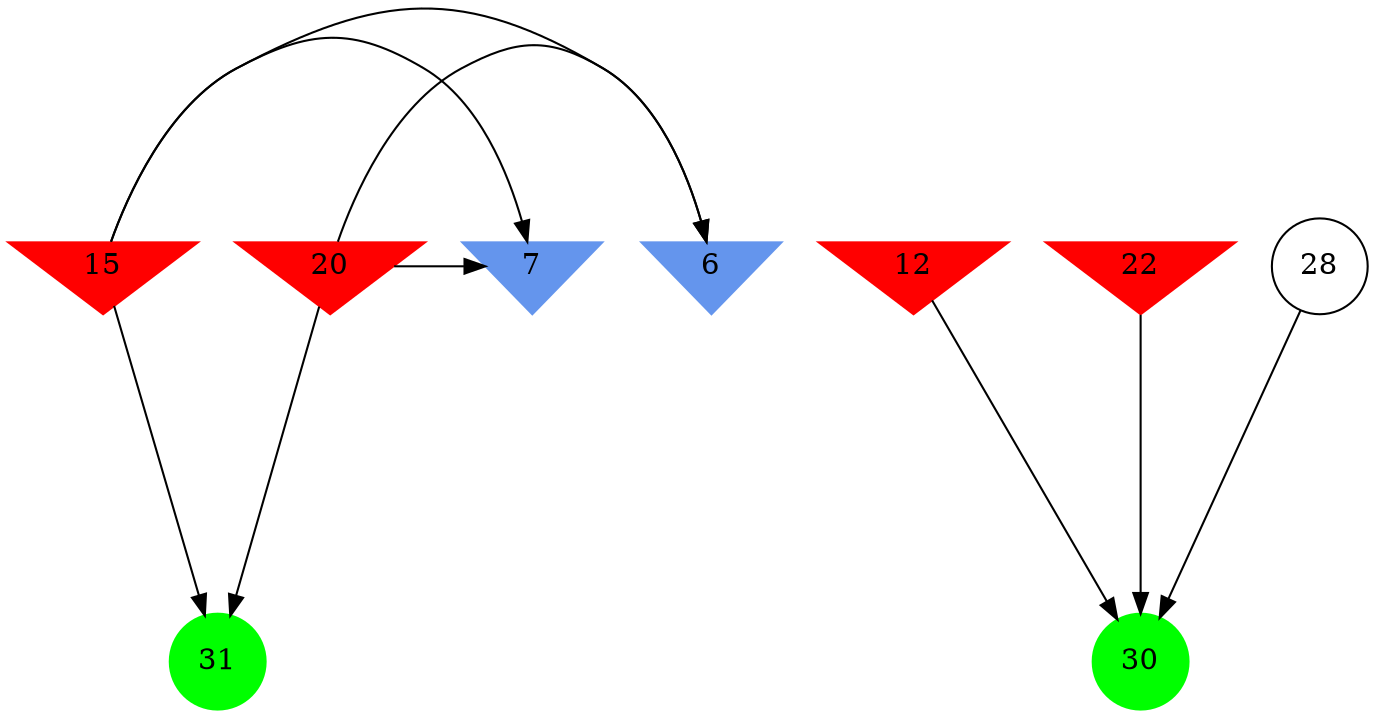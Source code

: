 digraph brain {
	ranksep=2.0;
	6 [shape=invtriangle,style=filled,color=cornflowerblue];
	7 [shape=invtriangle,style=filled,color=cornflowerblue];
	12 [shape=invtriangle,style=filled,color=red];
	15 [shape=invtriangle,style=filled,color=red];
	20 [shape=invtriangle,style=filled,color=red];
	22 [shape=invtriangle,style=filled,color=red];
	28 [shape=circle,color=black];
	30 [shape=circle,style=filled,color=green];
	31 [shape=circle,style=filled,color=green];
	12	->	30;
	22	->	30;
	28	->	30;
	15	->	31;
	15	->	6;
	15	->	7;
	20	->	31;
	20	->	6;
	20	->	7;
	{ rank=same; 6; 7; 12; 15; 20; 22; }
	{ rank=same; 28; }
	{ rank=same; 30; 31; }
}
